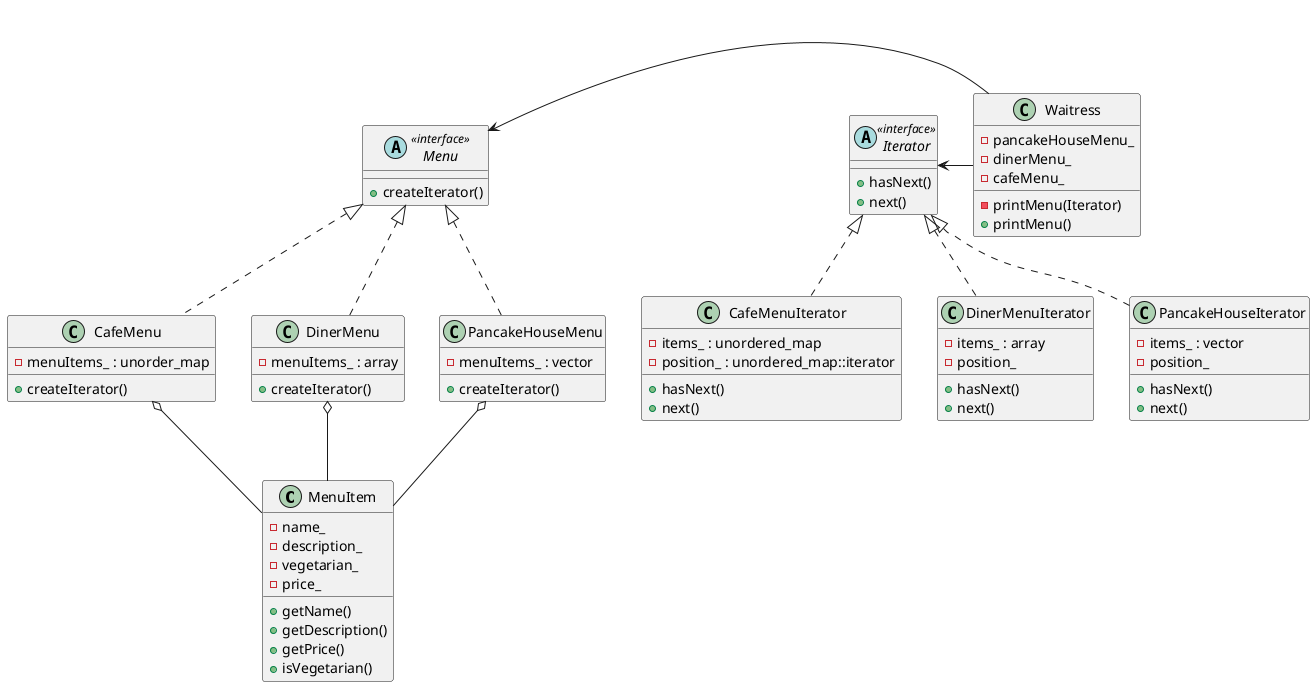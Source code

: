 @startuml iterator

class MenuItem{
    -name_
    -description_
    -vegetarian_
    -price_
    +getName()
    +getDescription()
    +getPrice()
    +isVegetarian()
}

abstract class Menu <<interface>>{
    +createIterator()
}

class CafeMenu{
    -menuItems_ : unorder_map
    +createIterator()
}

class DinerMenu{
    -menuItems_ : array
    +createIterator()
}

class PancakeHouseMenu{
    -menuItems_ : vector
    +createIterator()
}

Menu <|.down. CafeMenu
Menu <|.down. DinerMenu
Menu <|.down. PancakeHouseMenu

abstract class Iterator<<interface>>{
    +hasNext()
    +next()
}

class CafeMenuIterator{
    -items_ : unordered_map
    -position_ : unordered_map::iterator
    +hasNext()
    +next()
}

class DinerMenuIterator{
    -items_ : array
    -position_
    +hasNext()
    +next()
}

class PancakeHouseIterator{
    -items_ : vector
    -position_
    +hasNext()
    +next()
}

Iterator <|.down. CafeMenuIterator
Iterator <|.down. DinerMenuIterator
Iterator <|.down. PancakeHouseIterator


class Waitress{
    -pancakeHouseMenu_
    -dinerMenu_
    -cafeMenu_
    -printMenu(Iterator)
    +printMenu()

}

Iterator <-right- Waitress
Waitress -left-> Menu

CafeMenu o-- MenuItem
DinerMenu o-- MenuItem
PancakeHouseMenu o-- MenuItem

@enduml
